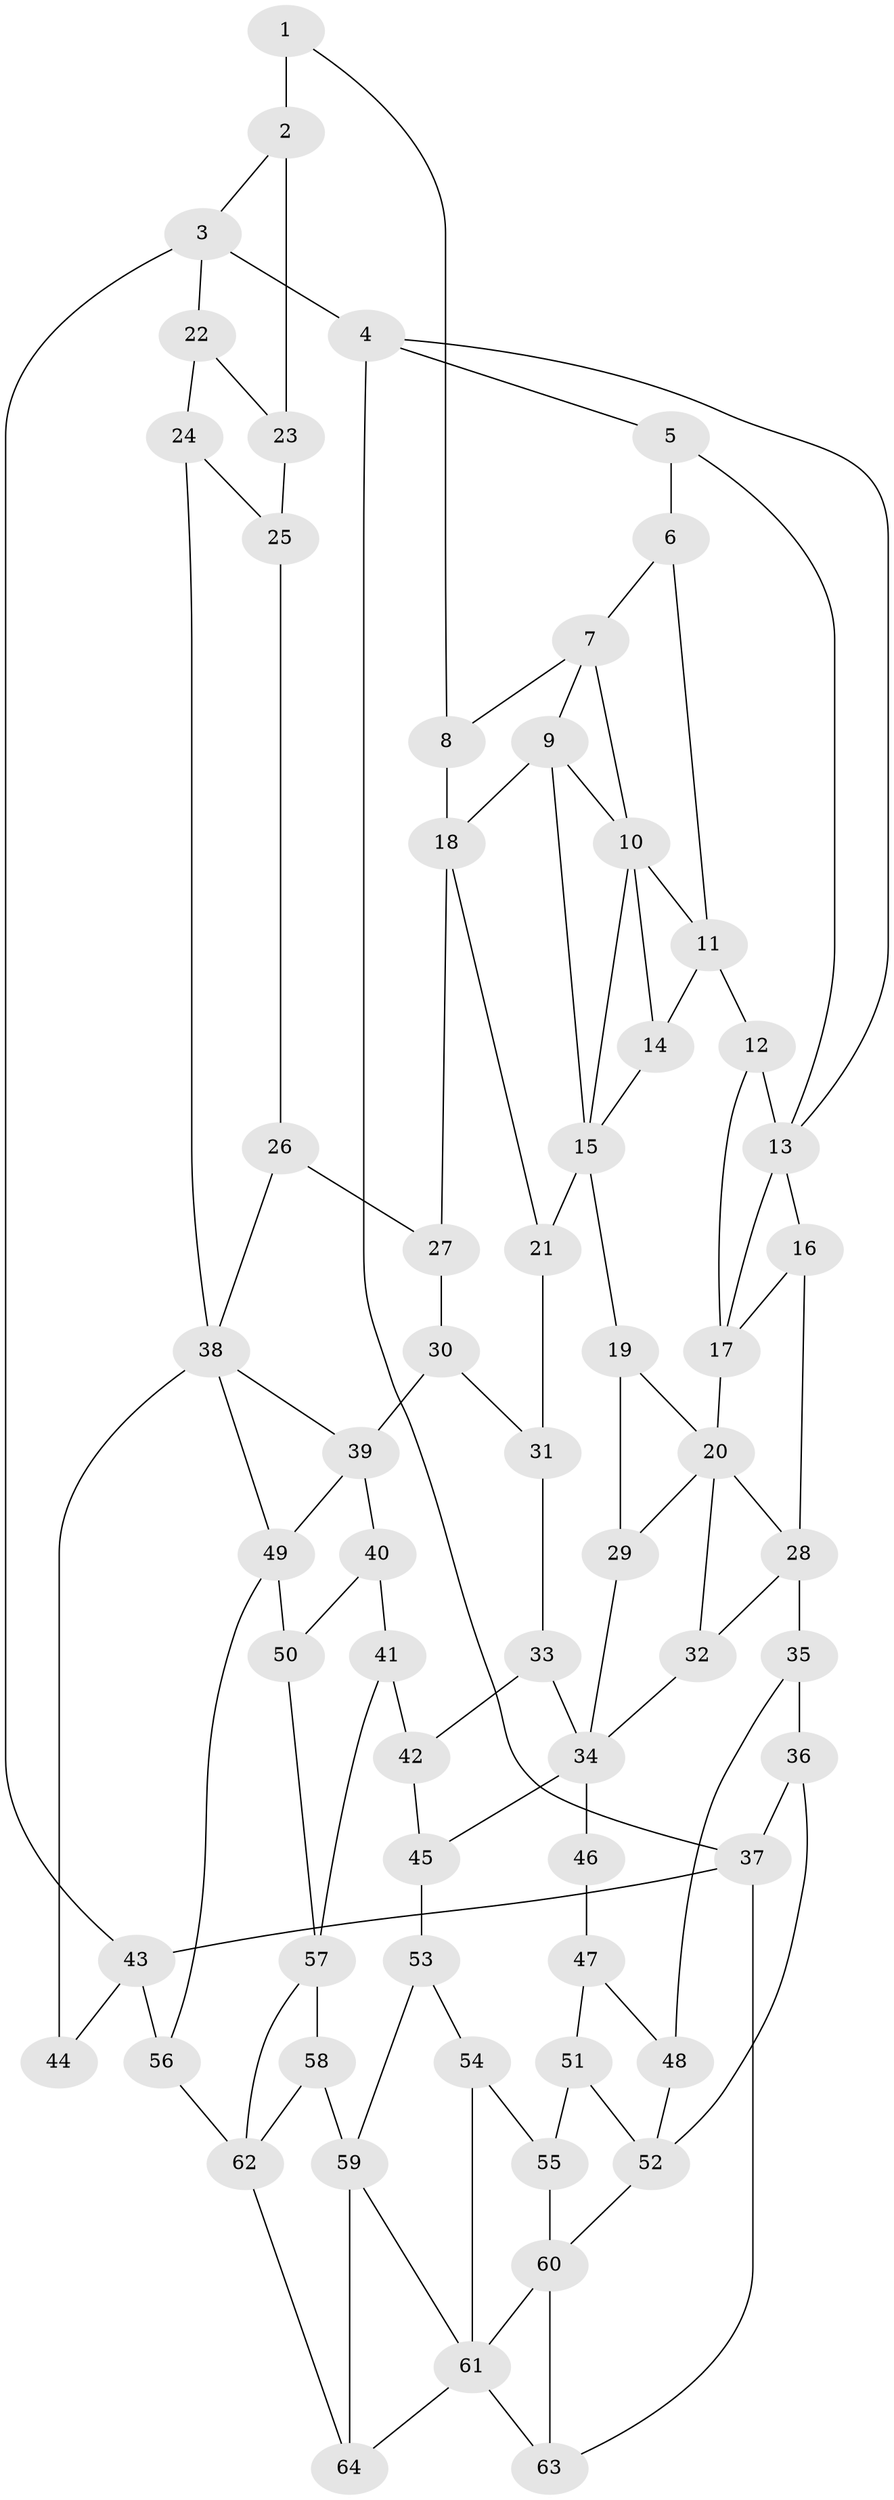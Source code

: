 // original degree distribution, {3: 0.03125, 6: 0.234375, 4: 0.21875, 5: 0.515625}
// Generated by graph-tools (version 1.1) at 2025/38/03/09/25 02:38:36]
// undirected, 64 vertices, 110 edges
graph export_dot {
graph [start="1"]
  node [color=gray90,style=filled];
  1;
  2;
  3;
  4;
  5;
  6;
  7;
  8;
  9;
  10;
  11;
  12;
  13;
  14;
  15;
  16;
  17;
  18;
  19;
  20;
  21;
  22;
  23;
  24;
  25;
  26;
  27;
  28;
  29;
  30;
  31;
  32;
  33;
  34;
  35;
  36;
  37;
  38;
  39;
  40;
  41;
  42;
  43;
  44;
  45;
  46;
  47;
  48;
  49;
  50;
  51;
  52;
  53;
  54;
  55;
  56;
  57;
  58;
  59;
  60;
  61;
  62;
  63;
  64;
  1 -- 2 [weight=2.0];
  1 -- 8 [weight=1.0];
  2 -- 3 [weight=1.0];
  2 -- 23 [weight=2.0];
  3 -- 4 [weight=1.0];
  3 -- 22 [weight=1.0];
  3 -- 43 [weight=1.0];
  4 -- 5 [weight=1.0];
  4 -- 13 [weight=1.0];
  4 -- 37 [weight=1.0];
  5 -- 6 [weight=1.0];
  5 -- 13 [weight=1.0];
  6 -- 7 [weight=1.0];
  6 -- 11 [weight=1.0];
  7 -- 8 [weight=1.0];
  7 -- 9 [weight=1.0];
  7 -- 10 [weight=1.0];
  8 -- 18 [weight=1.0];
  9 -- 10 [weight=1.0];
  9 -- 15 [weight=1.0];
  9 -- 18 [weight=1.0];
  10 -- 11 [weight=1.0];
  10 -- 14 [weight=2.0];
  10 -- 15 [weight=1.0];
  11 -- 12 [weight=2.0];
  11 -- 14 [weight=1.0];
  12 -- 13 [weight=2.0];
  12 -- 17 [weight=1.0];
  13 -- 16 [weight=1.0];
  13 -- 17 [weight=1.0];
  14 -- 15 [weight=1.0];
  15 -- 19 [weight=2.0];
  15 -- 21 [weight=1.0];
  16 -- 17 [weight=1.0];
  16 -- 28 [weight=1.0];
  17 -- 20 [weight=2.0];
  18 -- 21 [weight=1.0];
  18 -- 27 [weight=1.0];
  19 -- 20 [weight=1.0];
  19 -- 29 [weight=1.0];
  20 -- 28 [weight=1.0];
  20 -- 29 [weight=1.0];
  20 -- 32 [weight=1.0];
  21 -- 31 [weight=1.0];
  22 -- 23 [weight=1.0];
  22 -- 24 [weight=2.0];
  23 -- 25 [weight=1.0];
  24 -- 25 [weight=1.0];
  24 -- 38 [weight=1.0];
  25 -- 26 [weight=1.0];
  26 -- 27 [weight=1.0];
  26 -- 38 [weight=1.0];
  27 -- 30 [weight=1.0];
  28 -- 32 [weight=1.0];
  28 -- 35 [weight=2.0];
  29 -- 34 [weight=1.0];
  30 -- 31 [weight=1.0];
  30 -- 39 [weight=1.0];
  31 -- 33 [weight=1.0];
  32 -- 34 [weight=1.0];
  33 -- 34 [weight=1.0];
  33 -- 42 [weight=1.0];
  34 -- 45 [weight=1.0];
  34 -- 46 [weight=2.0];
  35 -- 36 [weight=2.0];
  35 -- 48 [weight=2.0];
  36 -- 37 [weight=1.0];
  36 -- 52 [weight=1.0];
  37 -- 43 [weight=1.0];
  37 -- 63 [weight=1.0];
  38 -- 39 [weight=1.0];
  38 -- 44 [weight=2.0];
  38 -- 49 [weight=1.0];
  39 -- 40 [weight=1.0];
  39 -- 49 [weight=1.0];
  40 -- 41 [weight=1.0];
  40 -- 50 [weight=1.0];
  41 -- 42 [weight=1.0];
  41 -- 57 [weight=1.0];
  42 -- 45 [weight=1.0];
  43 -- 44 [weight=1.0];
  43 -- 56 [weight=1.0];
  45 -- 53 [weight=1.0];
  46 -- 47 [weight=1.0];
  47 -- 48 [weight=1.0];
  47 -- 51 [weight=1.0];
  48 -- 52 [weight=1.0];
  49 -- 50 [weight=2.0];
  49 -- 56 [weight=1.0];
  50 -- 57 [weight=1.0];
  51 -- 52 [weight=1.0];
  51 -- 55 [weight=1.0];
  52 -- 60 [weight=2.0];
  53 -- 54 [weight=1.0];
  53 -- 59 [weight=1.0];
  54 -- 55 [weight=1.0];
  54 -- 61 [weight=1.0];
  55 -- 60 [weight=1.0];
  56 -- 62 [weight=1.0];
  57 -- 58 [weight=3.0];
  57 -- 62 [weight=1.0];
  58 -- 59 [weight=2.0];
  58 -- 62 [weight=1.0];
  59 -- 61 [weight=1.0];
  59 -- 64 [weight=1.0];
  60 -- 61 [weight=2.0];
  60 -- 63 [weight=1.0];
  61 -- 63 [weight=1.0];
  61 -- 64 [weight=1.0];
  62 -- 64 [weight=1.0];
}

